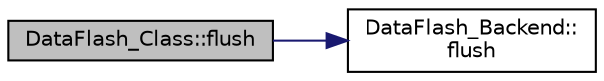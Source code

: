 digraph "DataFlash_Class::flush"
{
 // INTERACTIVE_SVG=YES
  edge [fontname="Helvetica",fontsize="10",labelfontname="Helvetica",labelfontsize="10"];
  node [fontname="Helvetica",fontsize="10",shape=record];
  rankdir="LR";
  Node1 [label="DataFlash_Class::flush",height=0.2,width=0.4,color="black", fillcolor="grey75", style="filled", fontcolor="black"];
  Node1 -> Node2 [color="midnightblue",fontsize="10",style="solid",fontname="Helvetica"];
  Node2 [label="DataFlash_Backend::\lflush",height=0.2,width=0.4,color="black", fillcolor="white", style="filled",URL="$classDataFlash__Backend.html#ac15c8a2c2e54ef68629d9c2f4402c14c"];
}
